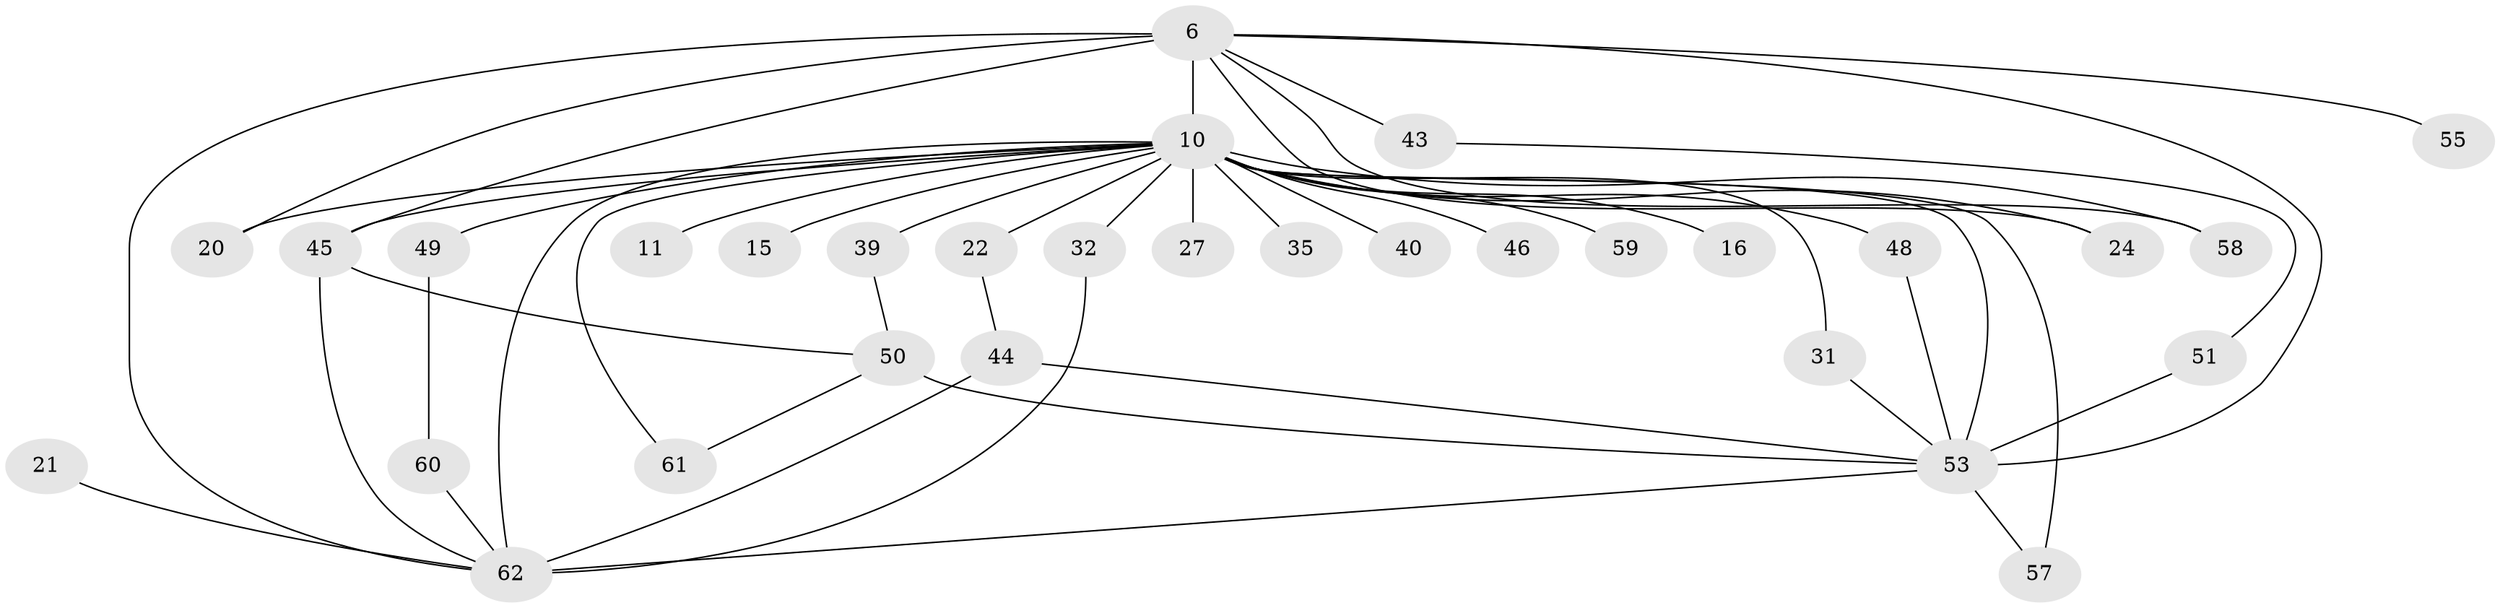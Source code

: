 // original degree distribution, {19: 0.016129032258064516, 13: 0.04838709677419355, 14: 0.03225806451612903, 22: 0.03225806451612903, 17: 0.03225806451612903, 2: 0.5645161290322581, 5: 0.06451612903225806, 3: 0.12903225806451613, 4: 0.08064516129032258}
// Generated by graph-tools (version 1.1) at 2025/46/03/09/25 04:46:15]
// undirected, 31 vertices, 49 edges
graph export_dot {
graph [start="1"]
  node [color=gray90,style=filled];
  6 [super="+4"];
  10 [super="+1+9"];
  11;
  15;
  16;
  20;
  21;
  22;
  24;
  27;
  31;
  32 [super="+28+29"];
  35;
  39;
  40;
  43;
  44 [super="+23"];
  45 [super="+19"];
  46;
  48 [super="+17"];
  49 [super="+33"];
  50 [super="+34+41"];
  51;
  53 [super="+26+7"];
  55;
  57 [super="+13"];
  58 [super="+37"];
  59;
  60;
  61 [super="+52"];
  62 [super="+38+47+54+56"];
  6 -- 10 [weight=8];
  6 -- 20;
  6 -- 43 [weight=2];
  6 -- 55 [weight=2];
  6 -- 58;
  6 -- 24;
  6 -- 45;
  6 -- 53 [weight=4];
  6 -- 62 [weight=5];
  10 -- 22 [weight=2];
  10 -- 24;
  10 -- 39;
  10 -- 40 [weight=2];
  10 -- 49 [weight=2];
  10 -- 11;
  10 -- 16 [weight=2];
  10 -- 20;
  10 -- 27 [weight=2];
  10 -- 32 [weight=3];
  10 -- 46 [weight=2];
  10 -- 15 [weight=2];
  10 -- 31;
  10 -- 35;
  10 -- 48 [weight=2];
  10 -- 57 [weight=2];
  10 -- 59;
  10 -- 62 [weight=13];
  10 -- 61;
  10 -- 45 [weight=2];
  10 -- 53 [weight=10];
  10 -- 58 [weight=2];
  21 -- 62 [weight=2];
  22 -- 44;
  31 -- 53;
  32 -- 62;
  39 -- 50;
  43 -- 51;
  44 -- 53 [weight=2];
  44 -- 62;
  45 -- 50;
  45 -- 62;
  48 -- 53;
  49 -- 60;
  50 -- 61;
  50 -- 53 [weight=4];
  51 -- 53;
  53 -- 57;
  53 -- 62 [weight=7];
  60 -- 62;
}
